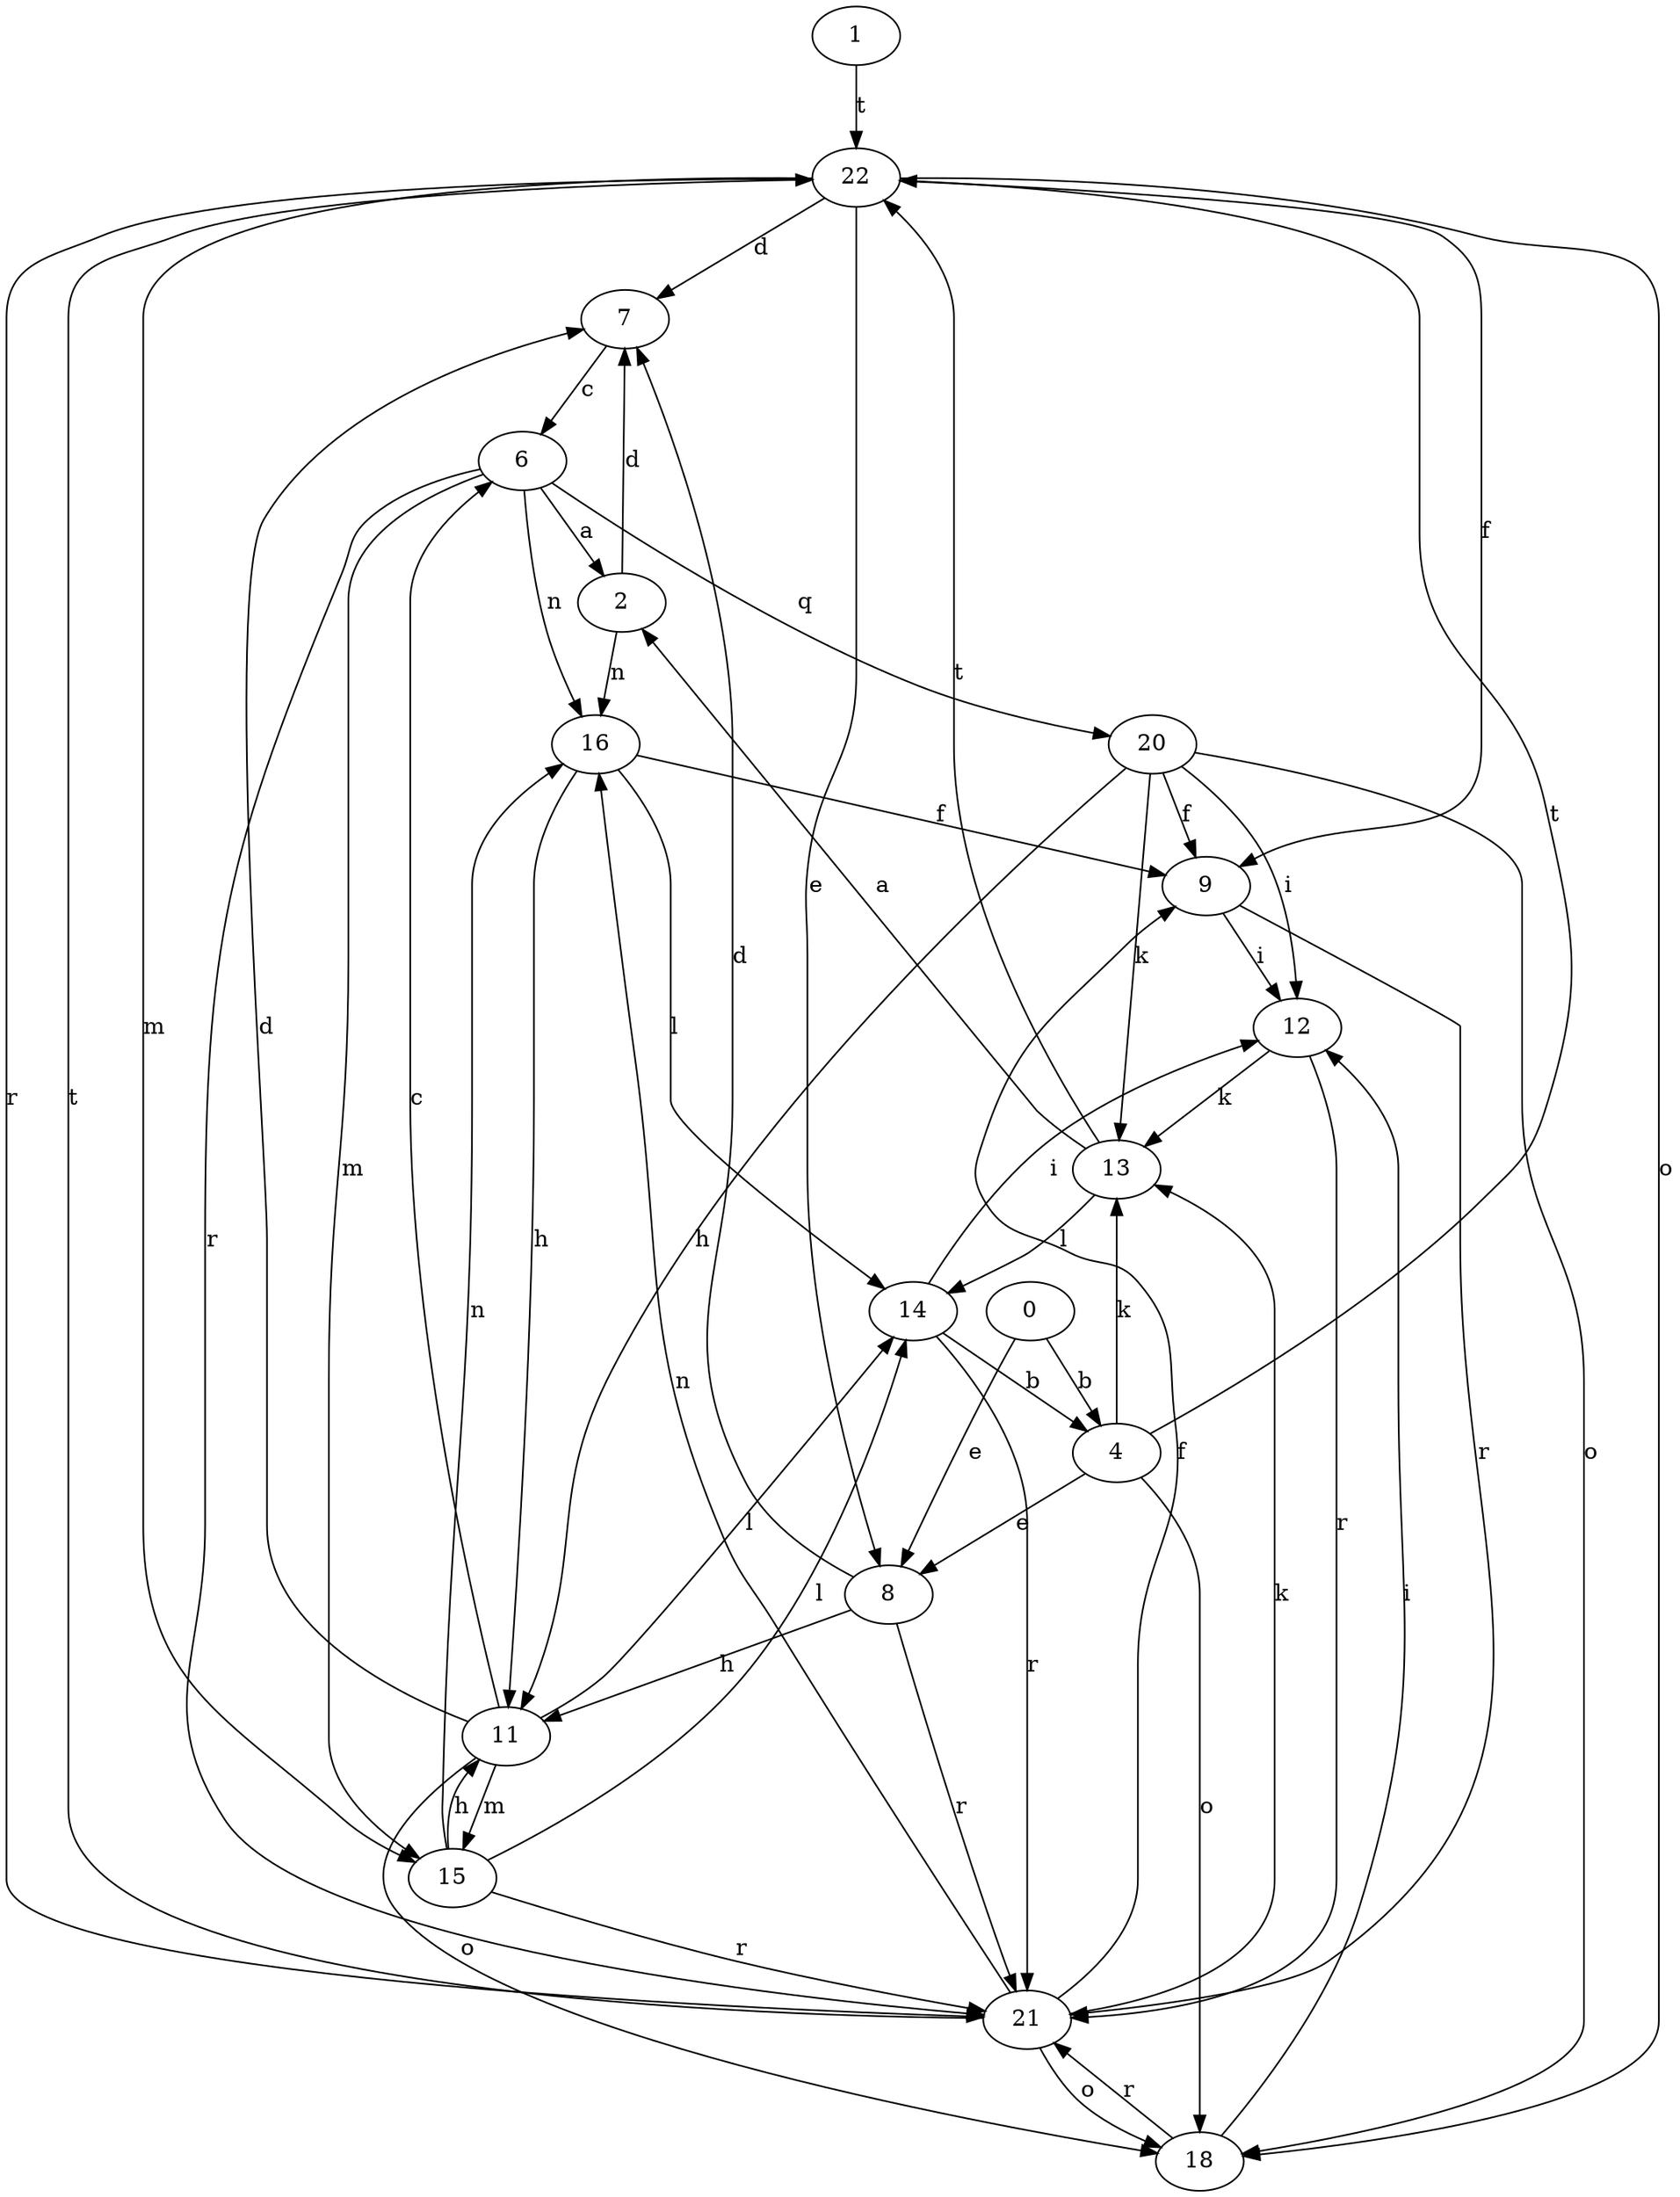 strict digraph  {
1;
2;
4;
6;
7;
8;
9;
11;
12;
13;
0;
14;
15;
16;
18;
20;
21;
22;
1 -> 22  [label=t];
2 -> 7  [label=d];
2 -> 16  [label=n];
4 -> 8  [label=e];
4 -> 13  [label=k];
4 -> 18  [label=o];
4 -> 22  [label=t];
6 -> 2  [label=a];
6 -> 15  [label=m];
6 -> 16  [label=n];
6 -> 20  [label=q];
6 -> 21  [label=r];
7 -> 6  [label=c];
8 -> 7  [label=d];
8 -> 11  [label=h];
8 -> 21  [label=r];
9 -> 12  [label=i];
9 -> 21  [label=r];
11 -> 6  [label=c];
11 -> 7  [label=d];
11 -> 14  [label=l];
11 -> 15  [label=m];
11 -> 18  [label=o];
12 -> 13  [label=k];
12 -> 21  [label=r];
13 -> 2  [label=a];
13 -> 14  [label=l];
13 -> 22  [label=t];
0 -> 4  [label=b];
0 -> 8  [label=e];
14 -> 4  [label=b];
14 -> 12  [label=i];
14 -> 21  [label=r];
15 -> 11  [label=h];
15 -> 14  [label=l];
15 -> 16  [label=n];
15 -> 21  [label=r];
16 -> 9  [label=f];
16 -> 11  [label=h];
16 -> 14  [label=l];
18 -> 12  [label=i];
18 -> 21  [label=r];
20 -> 9  [label=f];
20 -> 11  [label=h];
20 -> 12  [label=i];
20 -> 13  [label=k];
20 -> 18  [label=o];
21 -> 9  [label=f];
21 -> 13  [label=k];
21 -> 16  [label=n];
21 -> 18  [label=o];
21 -> 22  [label=t];
22 -> 7  [label=d];
22 -> 8  [label=e];
22 -> 9  [label=f];
22 -> 15  [label=m];
22 -> 18  [label=o];
22 -> 21  [label=r];
}

